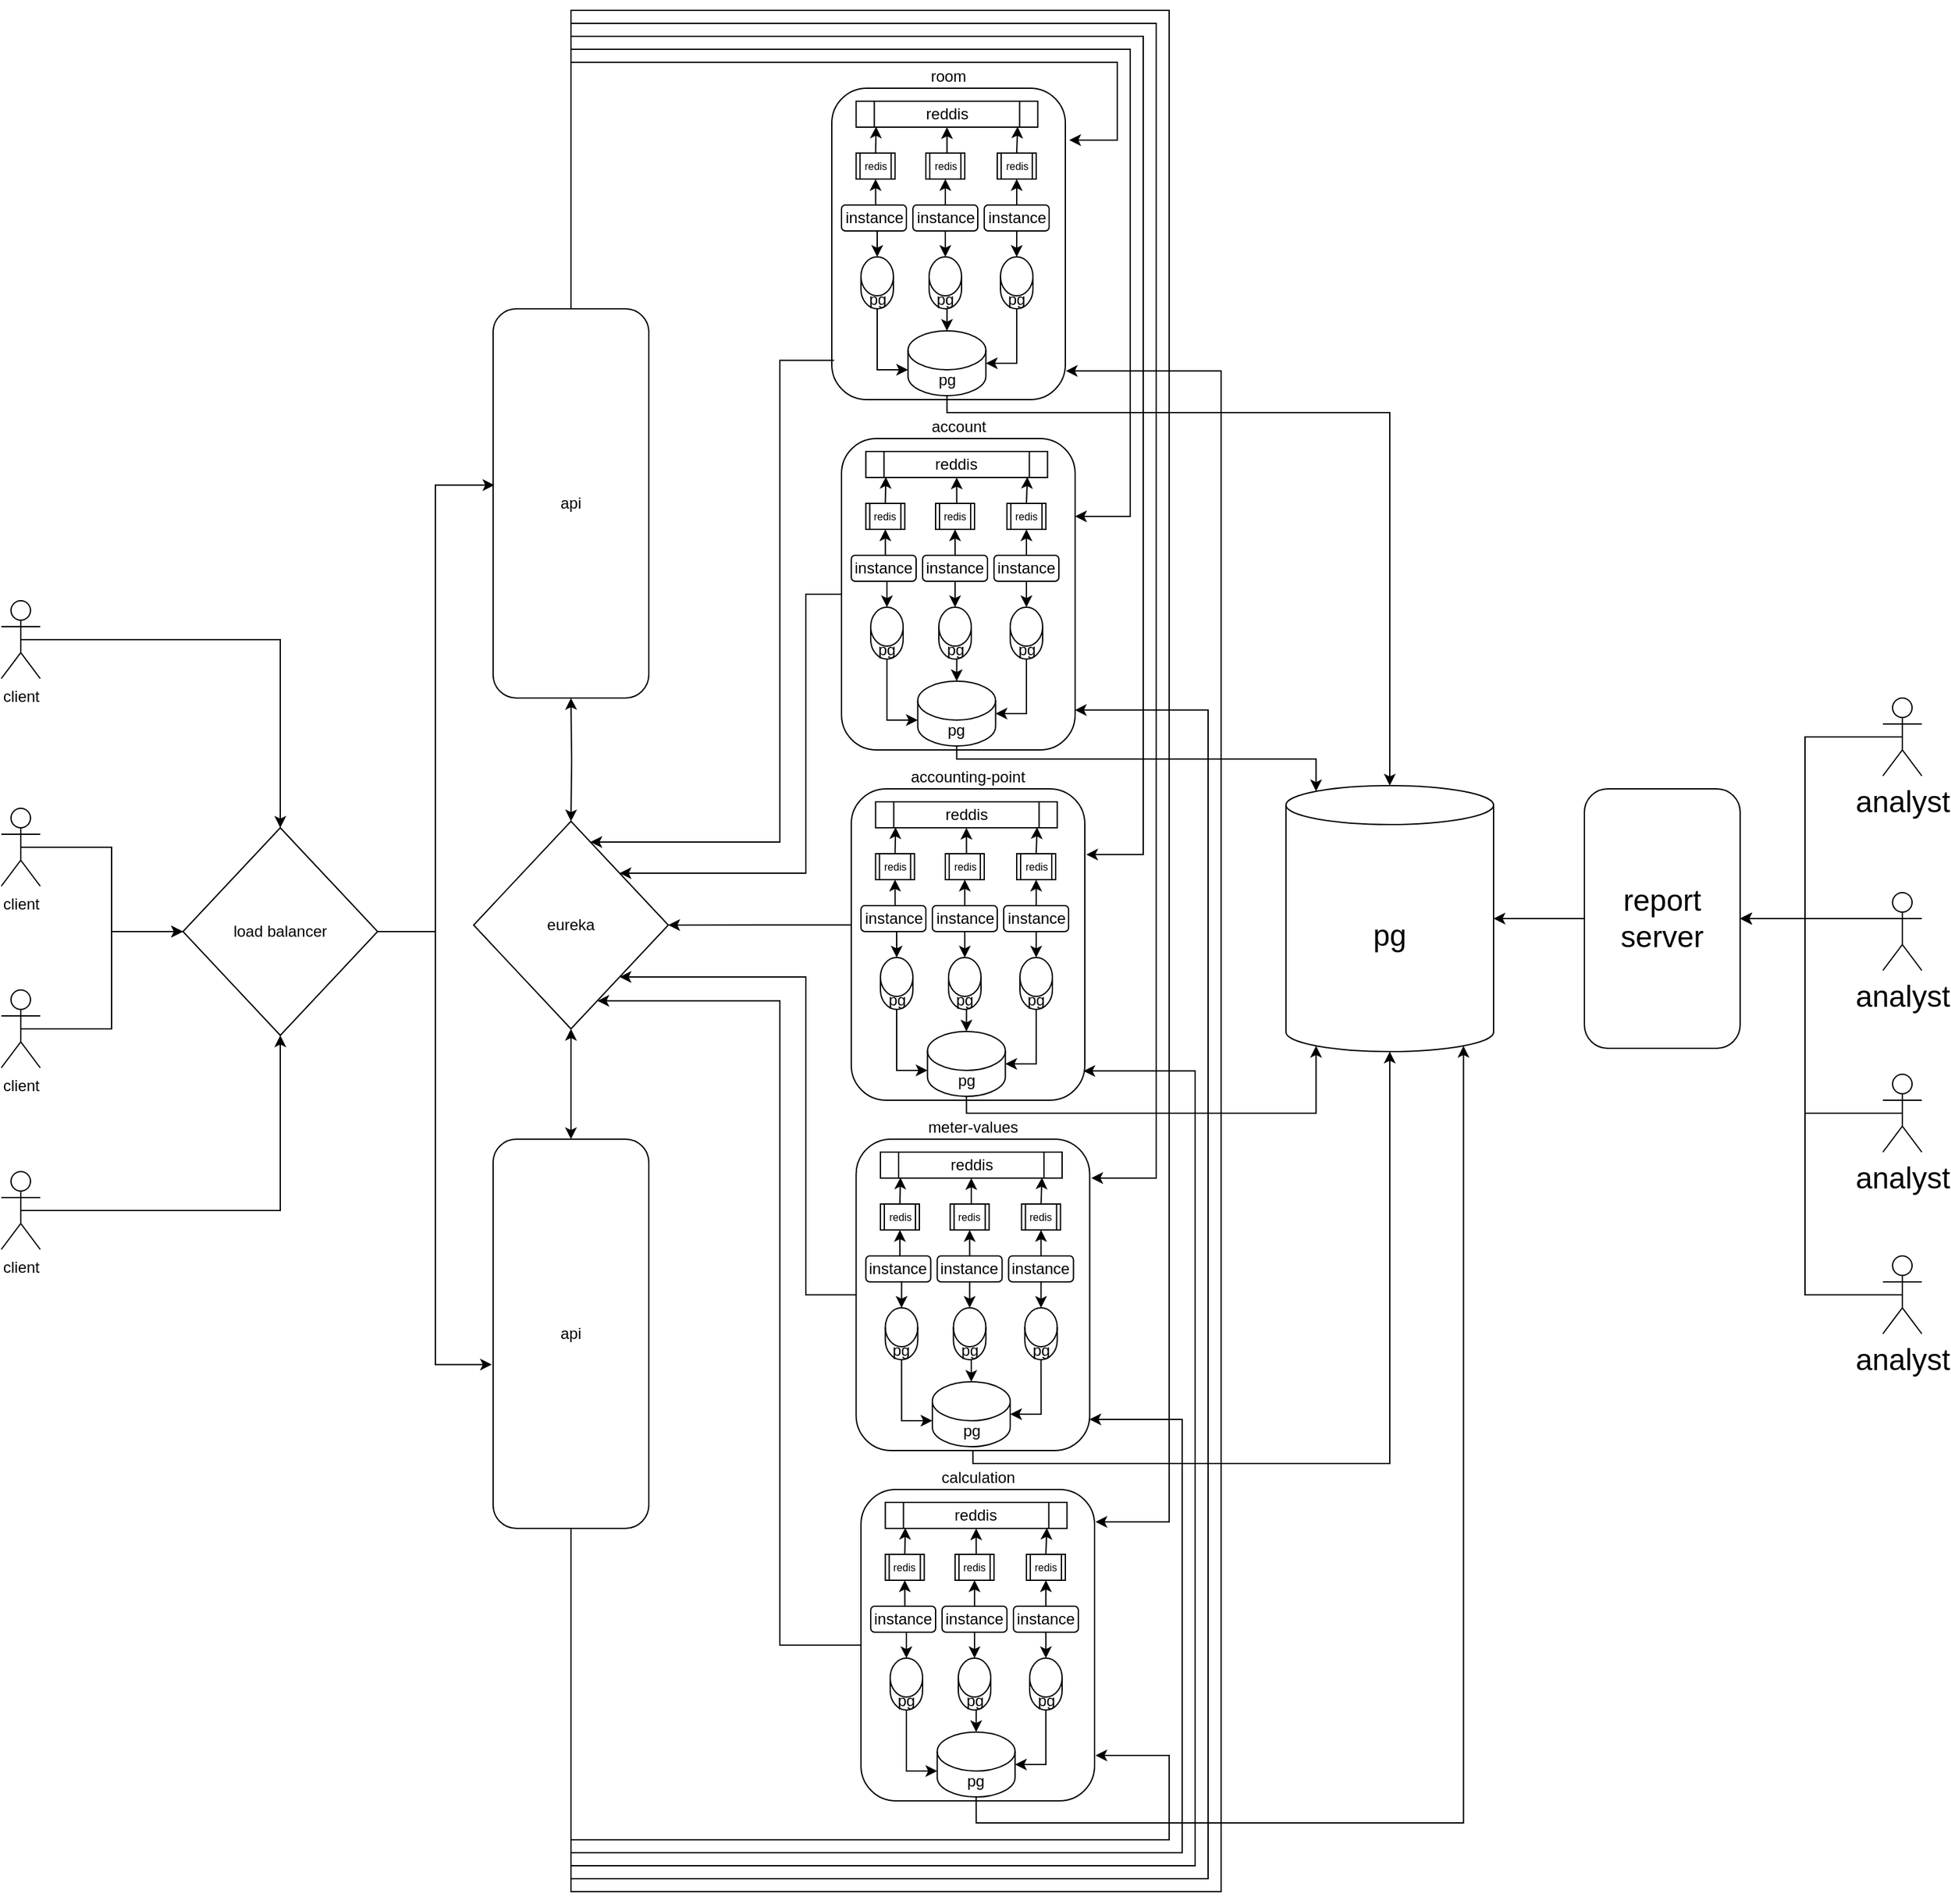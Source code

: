 <mxfile version="15.5.0" type="github">
  <diagram id="BbiA8Y8N8VMHT7lSSjlu" name="Page-1">
    <mxGraphModel dx="2370" dy="2424" grid="1" gridSize="10" guides="1" tooltips="1" connect="1" arrows="1" fold="1" page="1" pageScale="1" pageWidth="827" pageHeight="1169" math="0" shadow="0">
      <root>
        <mxCell id="0" />
        <mxCell id="1" parent="0" />
        <mxCell id="I9GEyZ0ykOGTKjr3v0vk-1" value="room" style="rounded=1;whiteSpace=wrap;html=1;labelPosition=center;verticalLabelPosition=top;align=center;verticalAlign=bottom;" parent="1" vertex="1">
          <mxGeometry x="690" y="40" width="180" height="240" as="geometry" />
        </mxCell>
        <mxCell id="I9GEyZ0ykOGTKjr3v0vk-19" style="edgeStyle=orthogonalEdgeStyle;rounded=0;orthogonalLoop=1;jettySize=auto;html=1;startArrow=classic;startFill=1;" parent="1" target="I9GEyZ0ykOGTKjr3v0vk-18" edge="1">
          <mxGeometry relative="1" as="geometry">
            <mxPoint x="489" y="510" as="sourcePoint" />
          </mxGeometry>
        </mxCell>
        <mxCell id="I9GEyZ0ykOGTKjr3v0vk-68" style="edgeStyle=orthogonalEdgeStyle;rounded=0;orthogonalLoop=1;jettySize=auto;html=1;exitX=0.5;exitY=0;exitDx=0;exitDy=0;startArrow=none;startFill=0;endArrow=classic;endFill=1;" parent="1" source="I9GEyZ0ykOGTKjr3v0vk-7" edge="1">
          <mxGeometry relative="1" as="geometry">
            <Array as="points">
              <mxPoint x="489" y="20" />
              <mxPoint x="910" y="20" />
              <mxPoint x="910" y="80" />
            </Array>
            <mxPoint x="873" y="80" as="targetPoint" />
          </mxGeometry>
        </mxCell>
        <mxCell id="tZeqiOX70hp46-EPD96z-136" style="edgeStyle=orthogonalEdgeStyle;rounded=0;orthogonalLoop=1;jettySize=auto;html=1;exitX=0.5;exitY=0;exitDx=0;exitDy=0;entryX=1;entryY=0.25;entryDx=0;entryDy=0;" edge="1" parent="1" source="I9GEyZ0ykOGTKjr3v0vk-7" target="tZeqiOX70hp46-EPD96z-36">
          <mxGeometry relative="1" as="geometry">
            <Array as="points">
              <mxPoint x="489" y="10" />
              <mxPoint x="920" y="10" />
              <mxPoint x="920" y="370" />
            </Array>
          </mxGeometry>
        </mxCell>
        <mxCell id="tZeqiOX70hp46-EPD96z-137" style="edgeStyle=orthogonalEdgeStyle;rounded=0;orthogonalLoop=1;jettySize=auto;html=1;exitX=0.5;exitY=0;exitDx=0;exitDy=0;entryX=1.006;entryY=0.211;entryDx=0;entryDy=0;entryPerimeter=0;" edge="1" parent="1" source="I9GEyZ0ykOGTKjr3v0vk-7" target="tZeqiOX70hp46-EPD96z-60">
          <mxGeometry relative="1" as="geometry">
            <Array as="points">
              <mxPoint x="489" />
              <mxPoint x="930" />
              <mxPoint x="930" y="631" />
            </Array>
          </mxGeometry>
        </mxCell>
        <mxCell id="tZeqiOX70hp46-EPD96z-138" style="edgeStyle=orthogonalEdgeStyle;rounded=0;orthogonalLoop=1;jettySize=auto;html=1;exitX=0.5;exitY=0;exitDx=0;exitDy=0;entryX=1.007;entryY=0.125;entryDx=0;entryDy=0;entryPerimeter=0;" edge="1" parent="1" source="I9GEyZ0ykOGTKjr3v0vk-7" target="tZeqiOX70hp46-EPD96z-84">
          <mxGeometry relative="1" as="geometry">
            <Array as="points">
              <mxPoint x="489" y="-10" />
              <mxPoint x="940" y="-10" />
              <mxPoint x="940" y="880" />
            </Array>
          </mxGeometry>
        </mxCell>
        <mxCell id="tZeqiOX70hp46-EPD96z-139" style="edgeStyle=orthogonalEdgeStyle;rounded=0;orthogonalLoop=1;jettySize=auto;html=1;exitX=0.5;exitY=0;exitDx=0;exitDy=0;entryX=1.004;entryY=0.104;entryDx=0;entryDy=0;entryPerimeter=0;" edge="1" parent="1" source="I9GEyZ0ykOGTKjr3v0vk-7" target="tZeqiOX70hp46-EPD96z-108">
          <mxGeometry relative="1" as="geometry">
            <Array as="points">
              <mxPoint x="489" y="-20" />
              <mxPoint x="950" y="-20" />
              <mxPoint x="950" y="1145" />
            </Array>
          </mxGeometry>
        </mxCell>
        <mxCell id="I9GEyZ0ykOGTKjr3v0vk-7" value="api" style="rounded=1;whiteSpace=wrap;html=1;" parent="1" vertex="1">
          <mxGeometry x="429" y="210" width="120" height="300" as="geometry" />
        </mxCell>
        <mxCell id="I9GEyZ0ykOGTKjr3v0vk-15" style="edgeStyle=orthogonalEdgeStyle;rounded=0;orthogonalLoop=1;jettySize=auto;html=1;exitX=1;exitY=0.5;exitDx=0;exitDy=0;entryX=0.008;entryY=0.453;entryDx=0;entryDy=0;entryPerimeter=0;" parent="1" source="I9GEyZ0ykOGTKjr3v0vk-12" target="I9GEyZ0ykOGTKjr3v0vk-7" edge="1">
          <mxGeometry relative="1" as="geometry" />
        </mxCell>
        <mxCell id="I9GEyZ0ykOGTKjr3v0vk-17" style="edgeStyle=orthogonalEdgeStyle;rounded=0;orthogonalLoop=1;jettySize=auto;html=1;exitX=1;exitY=0.5;exitDx=0;exitDy=0;entryX=-0.008;entryY=0.579;entryDx=0;entryDy=0;entryPerimeter=0;" parent="1" source="I9GEyZ0ykOGTKjr3v0vk-12" target="I9GEyZ0ykOGTKjr3v0vk-14" edge="1">
          <mxGeometry relative="1" as="geometry" />
        </mxCell>
        <mxCell id="I9GEyZ0ykOGTKjr3v0vk-12" value="load balancer" style="rhombus;whiteSpace=wrap;html=1;" parent="1" vertex="1">
          <mxGeometry x="190" y="610" width="150" height="160" as="geometry" />
        </mxCell>
        <mxCell id="I9GEyZ0ykOGTKjr3v0vk-21" style="edgeStyle=orthogonalEdgeStyle;rounded=0;orthogonalLoop=1;jettySize=auto;html=1;exitX=0.5;exitY=0;exitDx=0;exitDy=0;entryX=0.5;entryY=1;entryDx=0;entryDy=0;startArrow=classic;startFill=1;" parent="1" source="I9GEyZ0ykOGTKjr3v0vk-14" target="I9GEyZ0ykOGTKjr3v0vk-18" edge="1">
          <mxGeometry relative="1" as="geometry" />
        </mxCell>
        <mxCell id="tZeqiOX70hp46-EPD96z-140" style="edgeStyle=orthogonalEdgeStyle;rounded=0;orthogonalLoop=1;jettySize=auto;html=1;exitX=0.5;exitY=1;exitDx=0;exitDy=0;entryX=1.004;entryY=0.854;entryDx=0;entryDy=0;entryPerimeter=0;" edge="1" parent="1" source="I9GEyZ0ykOGTKjr3v0vk-14" target="tZeqiOX70hp46-EPD96z-108">
          <mxGeometry relative="1" as="geometry">
            <Array as="points">
              <mxPoint x="489" y="1390" />
              <mxPoint x="950" y="1390" />
              <mxPoint x="950" y="1325" />
            </Array>
          </mxGeometry>
        </mxCell>
        <mxCell id="tZeqiOX70hp46-EPD96z-141" style="edgeStyle=orthogonalEdgeStyle;rounded=0;orthogonalLoop=1;jettySize=auto;html=1;exitX=0.5;exitY=1;exitDx=0;exitDy=0;entryX=0.999;entryY=0.9;entryDx=0;entryDy=0;entryPerimeter=0;" edge="1" parent="1" source="I9GEyZ0ykOGTKjr3v0vk-14" target="tZeqiOX70hp46-EPD96z-84">
          <mxGeometry relative="1" as="geometry">
            <Array as="points">
              <mxPoint x="489" y="1400" />
              <mxPoint x="960" y="1400" />
              <mxPoint x="960" y="1066" />
            </Array>
          </mxGeometry>
        </mxCell>
        <mxCell id="tZeqiOX70hp46-EPD96z-142" style="edgeStyle=orthogonalEdgeStyle;rounded=0;orthogonalLoop=1;jettySize=auto;html=1;exitX=0.5;exitY=1;exitDx=0;exitDy=0;entryX=0.994;entryY=0.906;entryDx=0;entryDy=0;entryPerimeter=0;" edge="1" parent="1" source="I9GEyZ0ykOGTKjr3v0vk-14" target="tZeqiOX70hp46-EPD96z-60">
          <mxGeometry relative="1" as="geometry">
            <Array as="points">
              <mxPoint x="489" y="1410" />
              <mxPoint x="970" y="1410" />
              <mxPoint x="970" y="797" />
            </Array>
          </mxGeometry>
        </mxCell>
        <mxCell id="tZeqiOX70hp46-EPD96z-143" style="edgeStyle=orthogonalEdgeStyle;rounded=0;orthogonalLoop=1;jettySize=auto;html=1;exitX=0.5;exitY=1;exitDx=0;exitDy=0;entryX=0.999;entryY=0.872;entryDx=0;entryDy=0;entryPerimeter=0;" edge="1" parent="1" source="I9GEyZ0ykOGTKjr3v0vk-14" target="tZeqiOX70hp46-EPD96z-36">
          <mxGeometry relative="1" as="geometry">
            <Array as="points">
              <mxPoint x="489" y="1420" />
              <mxPoint x="980" y="1420" />
              <mxPoint x="980" y="519" />
            </Array>
          </mxGeometry>
        </mxCell>
        <mxCell id="tZeqiOX70hp46-EPD96z-144" style="edgeStyle=orthogonalEdgeStyle;rounded=0;orthogonalLoop=1;jettySize=auto;html=1;exitX=0.5;exitY=1;exitDx=0;exitDy=0;entryX=1.002;entryY=0.908;entryDx=0;entryDy=0;entryPerimeter=0;" edge="1" parent="1" source="I9GEyZ0ykOGTKjr3v0vk-14" target="I9GEyZ0ykOGTKjr3v0vk-1">
          <mxGeometry relative="1" as="geometry">
            <Array as="points">
              <mxPoint x="489" y="1430" />
              <mxPoint x="990" y="1430" />
              <mxPoint x="990" y="258" />
            </Array>
          </mxGeometry>
        </mxCell>
        <mxCell id="I9GEyZ0ykOGTKjr3v0vk-14" value="api" style="rounded=1;whiteSpace=wrap;html=1;" parent="1" vertex="1">
          <mxGeometry x="429" y="850" width="120" height="300" as="geometry" />
        </mxCell>
        <mxCell id="I9GEyZ0ykOGTKjr3v0vk-49" style="edgeStyle=orthogonalEdgeStyle;rounded=0;orthogonalLoop=1;jettySize=auto;html=1;exitX=0.6;exitY=0.1;exitDx=0;exitDy=0;startArrow=classic;startFill=1;endArrow=none;endFill=0;exitPerimeter=0;entryX=0.01;entryY=0.874;entryDx=0;entryDy=0;entryPerimeter=0;" parent="1" source="I9GEyZ0ykOGTKjr3v0vk-18" target="I9GEyZ0ykOGTKjr3v0vk-1" edge="1">
          <mxGeometry relative="1" as="geometry">
            <Array as="points">
              <mxPoint x="650" y="621" />
              <mxPoint x="650" y="250" />
            </Array>
            <mxPoint x="690" y="140" as="targetPoint" />
          </mxGeometry>
        </mxCell>
        <mxCell id="I9GEyZ0ykOGTKjr3v0vk-18" value="eureka" style="rhombus;whiteSpace=wrap;html=1;" parent="1" vertex="1">
          <mxGeometry x="414" y="605" width="150" height="160" as="geometry" />
        </mxCell>
        <mxCell id="I9GEyZ0ykOGTKjr3v0vk-32" style="edgeStyle=orthogonalEdgeStyle;rounded=0;orthogonalLoop=1;jettySize=auto;html=1;exitX=0.5;exitY=0.5;exitDx=0;exitDy=0;exitPerimeter=0;entryX=0.5;entryY=0;entryDx=0;entryDy=0;" parent="1" source="I9GEyZ0ykOGTKjr3v0vk-22" target="I9GEyZ0ykOGTKjr3v0vk-12" edge="1">
          <mxGeometry relative="1" as="geometry" />
        </mxCell>
        <mxCell id="I9GEyZ0ykOGTKjr3v0vk-22" value="client" style="shape=umlActor;verticalLabelPosition=bottom;verticalAlign=top;html=1;outlineConnect=0;" parent="1" vertex="1">
          <mxGeometry x="50" y="435" width="30" height="60" as="geometry" />
        </mxCell>
        <mxCell id="I9GEyZ0ykOGTKjr3v0vk-27" style="edgeStyle=orthogonalEdgeStyle;rounded=0;orthogonalLoop=1;jettySize=auto;html=1;exitX=0.5;exitY=0.5;exitDx=0;exitDy=0;exitPerimeter=0;entryX=0;entryY=0.5;entryDx=0;entryDy=0;" parent="1" source="I9GEyZ0ykOGTKjr3v0vk-23" target="I9GEyZ0ykOGTKjr3v0vk-12" edge="1">
          <mxGeometry relative="1" as="geometry" />
        </mxCell>
        <mxCell id="I9GEyZ0ykOGTKjr3v0vk-23" value="client" style="shape=umlActor;verticalLabelPosition=bottom;verticalAlign=top;html=1;outlineConnect=0;" parent="1" vertex="1">
          <mxGeometry x="50" y="595" width="30" height="60" as="geometry" />
        </mxCell>
        <mxCell id="I9GEyZ0ykOGTKjr3v0vk-29" style="edgeStyle=orthogonalEdgeStyle;rounded=0;orthogonalLoop=1;jettySize=auto;html=1;exitX=0.5;exitY=0.5;exitDx=0;exitDy=0;exitPerimeter=0;" parent="1" source="I9GEyZ0ykOGTKjr3v0vk-24" target="I9GEyZ0ykOGTKjr3v0vk-12" edge="1">
          <mxGeometry relative="1" as="geometry" />
        </mxCell>
        <mxCell id="I9GEyZ0ykOGTKjr3v0vk-24" value="client" style="shape=umlActor;verticalLabelPosition=bottom;verticalAlign=top;html=1;outlineConnect=0;" parent="1" vertex="1">
          <mxGeometry x="50" y="735" width="30" height="60" as="geometry" />
        </mxCell>
        <mxCell id="I9GEyZ0ykOGTKjr3v0vk-31" style="edgeStyle=orthogonalEdgeStyle;rounded=0;orthogonalLoop=1;jettySize=auto;html=1;exitX=0.5;exitY=0.5;exitDx=0;exitDy=0;exitPerimeter=0;entryX=0.5;entryY=1;entryDx=0;entryDy=0;" parent="1" source="I9GEyZ0ykOGTKjr3v0vk-25" target="I9GEyZ0ykOGTKjr3v0vk-12" edge="1">
          <mxGeometry relative="1" as="geometry" />
        </mxCell>
        <mxCell id="I9GEyZ0ykOGTKjr3v0vk-25" value="client" style="shape=umlActor;verticalLabelPosition=bottom;verticalAlign=top;html=1;outlineConnect=0;" parent="1" vertex="1">
          <mxGeometry x="50" y="875" width="30" height="60" as="geometry" />
        </mxCell>
        <mxCell id="I9GEyZ0ykOGTKjr3v0vk-150" style="edgeStyle=orthogonalEdgeStyle;rounded=0;orthogonalLoop=1;jettySize=auto;html=1;exitX=0.5;exitY=1;exitDx=0;exitDy=0;entryX=0.5;entryY=0;entryDx=0;entryDy=0;entryPerimeter=0;startArrow=none;startFill=0;endArrow=classic;endFill=1;" parent="1" source="I9GEyZ0ykOGTKjr3v0vk-74" target="I9GEyZ0ykOGTKjr3v0vk-124" edge="1">
          <mxGeometry relative="1" as="geometry" />
        </mxCell>
        <mxCell id="I9GEyZ0ykOGTKjr3v0vk-174" style="edgeStyle=orthogonalEdgeStyle;rounded=0;orthogonalLoop=1;jettySize=auto;html=1;exitX=0.5;exitY=0;exitDx=0;exitDy=0;entryX=0.5;entryY=1;entryDx=0;entryDy=0;fontSize=8;startArrow=none;startFill=0;endArrow=classic;endFill=1;" parent="1" source="I9GEyZ0ykOGTKjr3v0vk-74" target="I9GEyZ0ykOGTKjr3v0vk-169" edge="1">
          <mxGeometry relative="1" as="geometry" />
        </mxCell>
        <mxCell id="I9GEyZ0ykOGTKjr3v0vk-74" value="instance" style="rounded=1;whiteSpace=wrap;html=1;" parent="1" vertex="1">
          <mxGeometry x="697.5" y="130" width="50" height="20" as="geometry" />
        </mxCell>
        <mxCell id="I9GEyZ0ykOGTKjr3v0vk-151" style="edgeStyle=orthogonalEdgeStyle;rounded=0;orthogonalLoop=1;jettySize=auto;html=1;exitX=0.5;exitY=1;exitDx=0;exitDy=0;entryX=0.5;entryY=0;entryDx=0;entryDy=0;entryPerimeter=0;startArrow=none;startFill=0;endArrow=classic;endFill=1;" parent="1" source="I9GEyZ0ykOGTKjr3v0vk-75" target="I9GEyZ0ykOGTKjr3v0vk-125" edge="1">
          <mxGeometry relative="1" as="geometry" />
        </mxCell>
        <mxCell id="I9GEyZ0ykOGTKjr3v0vk-175" style="edgeStyle=orthogonalEdgeStyle;rounded=0;orthogonalLoop=1;jettySize=auto;html=1;exitX=0.5;exitY=0;exitDx=0;exitDy=0;entryX=0.5;entryY=1;entryDx=0;entryDy=0;fontSize=8;startArrow=none;startFill=0;endArrow=classic;endFill=1;" parent="1" source="I9GEyZ0ykOGTKjr3v0vk-75" target="I9GEyZ0ykOGTKjr3v0vk-172" edge="1">
          <mxGeometry relative="1" as="geometry" />
        </mxCell>
        <mxCell id="I9GEyZ0ykOGTKjr3v0vk-75" value="instance" style="rounded=1;whiteSpace=wrap;html=1;" parent="1" vertex="1">
          <mxGeometry x="752.5" y="130" width="50" height="20" as="geometry" />
        </mxCell>
        <mxCell id="I9GEyZ0ykOGTKjr3v0vk-152" style="edgeStyle=orthogonalEdgeStyle;rounded=0;orthogonalLoop=1;jettySize=auto;html=1;exitX=0.5;exitY=1;exitDx=0;exitDy=0;entryX=0.5;entryY=0;entryDx=0;entryDy=0;entryPerimeter=0;startArrow=none;startFill=0;endArrow=classic;endFill=1;" parent="1" source="I9GEyZ0ykOGTKjr3v0vk-76" target="I9GEyZ0ykOGTKjr3v0vk-126" edge="1">
          <mxGeometry relative="1" as="geometry" />
        </mxCell>
        <mxCell id="I9GEyZ0ykOGTKjr3v0vk-176" style="edgeStyle=orthogonalEdgeStyle;rounded=0;orthogonalLoop=1;jettySize=auto;html=1;exitX=0.5;exitY=0;exitDx=0;exitDy=0;entryX=0.5;entryY=1;entryDx=0;entryDy=0;fontSize=8;startArrow=none;startFill=0;endArrow=classic;endFill=1;" parent="1" source="I9GEyZ0ykOGTKjr3v0vk-76" target="I9GEyZ0ykOGTKjr3v0vk-173" edge="1">
          <mxGeometry relative="1" as="geometry" />
        </mxCell>
        <mxCell id="I9GEyZ0ykOGTKjr3v0vk-76" value="instance" style="rounded=1;whiteSpace=wrap;html=1;" parent="1" vertex="1">
          <mxGeometry x="807.5" y="130" width="50" height="20" as="geometry" />
        </mxCell>
        <mxCell id="I9GEyZ0ykOGTKjr3v0vk-110" value="pg" style="shape=cylinder3;whiteSpace=wrap;html=1;boundedLbl=1;backgroundOutline=1;size=15;fontSize=23;" parent="1" vertex="1">
          <mxGeometry x="1040" y="577.5" width="160" height="205" as="geometry" />
        </mxCell>
        <mxCell id="tZeqiOX70hp46-EPD96z-9" style="edgeStyle=orthogonalEdgeStyle;rounded=0;orthogonalLoop=1;jettySize=auto;html=1;exitX=0.5;exitY=1;exitDx=0;exitDy=0;exitPerimeter=0;entryX=0;entryY=0;entryDx=0;entryDy=30;entryPerimeter=0;" edge="1" parent="1" source="I9GEyZ0ykOGTKjr3v0vk-124" target="tZeqiOX70hp46-EPD96z-8">
          <mxGeometry relative="1" as="geometry" />
        </mxCell>
        <mxCell id="I9GEyZ0ykOGTKjr3v0vk-124" value="pg" style="shape=cylinder3;whiteSpace=wrap;html=1;boundedLbl=1;backgroundOutline=1;size=15;" parent="1" vertex="1">
          <mxGeometry x="712.5" y="170" width="25" height="40" as="geometry" />
        </mxCell>
        <mxCell id="tZeqiOX70hp46-EPD96z-11" style="edgeStyle=orthogonalEdgeStyle;rounded=0;orthogonalLoop=1;jettySize=auto;html=1;exitX=0.5;exitY=1;exitDx=0;exitDy=0;exitPerimeter=0;entryX=0.5;entryY=0;entryDx=0;entryDy=0;entryPerimeter=0;" edge="1" parent="1" source="I9GEyZ0ykOGTKjr3v0vk-125" target="tZeqiOX70hp46-EPD96z-8">
          <mxGeometry relative="1" as="geometry" />
        </mxCell>
        <mxCell id="I9GEyZ0ykOGTKjr3v0vk-125" value="pg" style="shape=cylinder3;whiteSpace=wrap;html=1;boundedLbl=1;backgroundOutline=1;size=15;" parent="1" vertex="1">
          <mxGeometry x="765" y="170" width="25" height="40" as="geometry" />
        </mxCell>
        <mxCell id="tZeqiOX70hp46-EPD96z-10" style="edgeStyle=orthogonalEdgeStyle;rounded=0;orthogonalLoop=1;jettySize=auto;html=1;exitX=0.5;exitY=1;exitDx=0;exitDy=0;exitPerimeter=0;entryX=1;entryY=0.5;entryDx=0;entryDy=0;entryPerimeter=0;" edge="1" parent="1" source="I9GEyZ0ykOGTKjr3v0vk-126" target="tZeqiOX70hp46-EPD96z-8">
          <mxGeometry relative="1" as="geometry" />
        </mxCell>
        <mxCell id="I9GEyZ0ykOGTKjr3v0vk-126" value="pg" style="shape=cylinder3;whiteSpace=wrap;html=1;boundedLbl=1;backgroundOutline=1;size=15;" parent="1" vertex="1">
          <mxGeometry x="820" y="170" width="25" height="40" as="geometry" />
        </mxCell>
        <mxCell id="tZeqiOX70hp46-EPD96z-4" style="edgeStyle=orthogonalEdgeStyle;rounded=0;orthogonalLoop=1;jettySize=auto;html=1;exitX=0.5;exitY=0;exitDx=0;exitDy=0;entryX=0.11;entryY=0.979;entryDx=0;entryDy=0;entryPerimeter=0;" edge="1" parent="1" source="I9GEyZ0ykOGTKjr3v0vk-169" target="tZeqiOX70hp46-EPD96z-2">
          <mxGeometry relative="1" as="geometry" />
        </mxCell>
        <mxCell id="I9GEyZ0ykOGTKjr3v0vk-169" value="redis" style="shape=process;whiteSpace=wrap;html=1;backgroundOutline=1;fontSize=8;" parent="1" vertex="1">
          <mxGeometry x="708.75" y="90" width="30" height="20" as="geometry" />
        </mxCell>
        <mxCell id="tZeqiOX70hp46-EPD96z-5" style="edgeStyle=orthogonalEdgeStyle;rounded=0;orthogonalLoop=1;jettySize=auto;html=1;exitX=0.5;exitY=0;exitDx=0;exitDy=0;entryX=0.5;entryY=1;entryDx=0;entryDy=0;" edge="1" parent="1" source="I9GEyZ0ykOGTKjr3v0vk-172" target="tZeqiOX70hp46-EPD96z-2">
          <mxGeometry relative="1" as="geometry" />
        </mxCell>
        <mxCell id="I9GEyZ0ykOGTKjr3v0vk-172" value="redis" style="shape=process;whiteSpace=wrap;html=1;backgroundOutline=1;fontSize=8;" parent="1" vertex="1">
          <mxGeometry x="762.5" y="90" width="30" height="20" as="geometry" />
        </mxCell>
        <mxCell id="tZeqiOX70hp46-EPD96z-6" style="edgeStyle=orthogonalEdgeStyle;rounded=0;orthogonalLoop=1;jettySize=auto;html=1;exitX=0.5;exitY=0;exitDx=0;exitDy=0;entryX=0.889;entryY=0.979;entryDx=0;entryDy=0;entryPerimeter=0;" edge="1" parent="1" source="I9GEyZ0ykOGTKjr3v0vk-173" target="tZeqiOX70hp46-EPD96z-2">
          <mxGeometry relative="1" as="geometry" />
        </mxCell>
        <mxCell id="I9GEyZ0ykOGTKjr3v0vk-173" value="redis" style="shape=process;whiteSpace=wrap;html=1;backgroundOutline=1;fontSize=8;" parent="1" vertex="1">
          <mxGeometry x="817.5" y="90" width="30" height="20" as="geometry" />
        </mxCell>
        <mxCell id="tZeqiOX70hp46-EPD96z-2" value="reddis" style="shape=process;whiteSpace=wrap;html=1;backgroundOutline=1;" vertex="1" parent="1">
          <mxGeometry x="708.75" y="50" width="140" height="20" as="geometry" />
        </mxCell>
        <mxCell id="tZeqiOX70hp46-EPD96z-147" style="edgeStyle=orthogonalEdgeStyle;rounded=0;orthogonalLoop=1;jettySize=auto;html=1;exitX=0.5;exitY=1;exitDx=0;exitDy=0;exitPerimeter=0;entryX=0.5;entryY=0;entryDx=0;entryDy=0;entryPerimeter=0;" edge="1" parent="1" source="tZeqiOX70hp46-EPD96z-8" target="I9GEyZ0ykOGTKjr3v0vk-110">
          <mxGeometry relative="1" as="geometry">
            <Array as="points">
              <mxPoint x="779" y="290" />
              <mxPoint x="1120" y="290" />
            </Array>
          </mxGeometry>
        </mxCell>
        <mxCell id="tZeqiOX70hp46-EPD96z-8" value="pg" style="shape=cylinder3;whiteSpace=wrap;html=1;boundedLbl=1;backgroundOutline=1;size=15;" vertex="1" parent="1">
          <mxGeometry x="748.75" y="227" width="60" height="50" as="geometry" />
        </mxCell>
        <mxCell id="tZeqiOX70hp46-EPD96z-132" style="edgeStyle=orthogonalEdgeStyle;rounded=0;orthogonalLoop=1;jettySize=auto;html=1;exitX=0;exitY=0.5;exitDx=0;exitDy=0;entryX=1;entryY=0;entryDx=0;entryDy=0;" edge="1" parent="1" source="tZeqiOX70hp46-EPD96z-36" target="I9GEyZ0ykOGTKjr3v0vk-18">
          <mxGeometry relative="1" as="geometry">
            <Array as="points">
              <mxPoint x="670" y="430" />
              <mxPoint x="670" y="645" />
            </Array>
          </mxGeometry>
        </mxCell>
        <mxCell id="tZeqiOX70hp46-EPD96z-36" value="account" style="rounded=1;whiteSpace=wrap;html=1;labelPosition=center;verticalLabelPosition=top;align=center;verticalAlign=bottom;" vertex="1" parent="1">
          <mxGeometry x="697.5" y="310" width="180" height="240" as="geometry" />
        </mxCell>
        <mxCell id="tZeqiOX70hp46-EPD96z-37" style="edgeStyle=orthogonalEdgeStyle;rounded=0;orthogonalLoop=1;jettySize=auto;html=1;exitX=0.5;exitY=1;exitDx=0;exitDy=0;entryX=0.5;entryY=0;entryDx=0;entryDy=0;entryPerimeter=0;startArrow=none;startFill=0;endArrow=classic;endFill=1;" edge="1" parent="1" source="tZeqiOX70hp46-EPD96z-39" target="tZeqiOX70hp46-EPD96z-47">
          <mxGeometry relative="1" as="geometry" />
        </mxCell>
        <mxCell id="tZeqiOX70hp46-EPD96z-38" style="edgeStyle=orthogonalEdgeStyle;rounded=0;orthogonalLoop=1;jettySize=auto;html=1;exitX=0.5;exitY=0;exitDx=0;exitDy=0;entryX=0.5;entryY=1;entryDx=0;entryDy=0;fontSize=8;startArrow=none;startFill=0;endArrow=classic;endFill=1;" edge="1" parent="1" source="tZeqiOX70hp46-EPD96z-39" target="tZeqiOX70hp46-EPD96z-53">
          <mxGeometry relative="1" as="geometry" />
        </mxCell>
        <mxCell id="tZeqiOX70hp46-EPD96z-39" value="instance" style="rounded=1;whiteSpace=wrap;html=1;" vertex="1" parent="1">
          <mxGeometry x="705" y="400" width="50" height="20" as="geometry" />
        </mxCell>
        <mxCell id="tZeqiOX70hp46-EPD96z-40" style="edgeStyle=orthogonalEdgeStyle;rounded=0;orthogonalLoop=1;jettySize=auto;html=1;exitX=0.5;exitY=1;exitDx=0;exitDy=0;entryX=0.5;entryY=0;entryDx=0;entryDy=0;entryPerimeter=0;startArrow=none;startFill=0;endArrow=classic;endFill=1;" edge="1" parent="1" source="tZeqiOX70hp46-EPD96z-42" target="tZeqiOX70hp46-EPD96z-49">
          <mxGeometry relative="1" as="geometry" />
        </mxCell>
        <mxCell id="tZeqiOX70hp46-EPD96z-41" style="edgeStyle=orthogonalEdgeStyle;rounded=0;orthogonalLoop=1;jettySize=auto;html=1;exitX=0.5;exitY=0;exitDx=0;exitDy=0;entryX=0.5;entryY=1;entryDx=0;entryDy=0;fontSize=8;startArrow=none;startFill=0;endArrow=classic;endFill=1;" edge="1" parent="1" source="tZeqiOX70hp46-EPD96z-42" target="tZeqiOX70hp46-EPD96z-55">
          <mxGeometry relative="1" as="geometry" />
        </mxCell>
        <mxCell id="tZeqiOX70hp46-EPD96z-42" value="instance" style="rounded=1;whiteSpace=wrap;html=1;" vertex="1" parent="1">
          <mxGeometry x="760" y="400" width="50" height="20" as="geometry" />
        </mxCell>
        <mxCell id="tZeqiOX70hp46-EPD96z-43" style="edgeStyle=orthogonalEdgeStyle;rounded=0;orthogonalLoop=1;jettySize=auto;html=1;exitX=0.5;exitY=1;exitDx=0;exitDy=0;entryX=0.5;entryY=0;entryDx=0;entryDy=0;entryPerimeter=0;startArrow=none;startFill=0;endArrow=classic;endFill=1;" edge="1" parent="1" source="tZeqiOX70hp46-EPD96z-45" target="tZeqiOX70hp46-EPD96z-51">
          <mxGeometry relative="1" as="geometry" />
        </mxCell>
        <mxCell id="tZeqiOX70hp46-EPD96z-44" style="edgeStyle=orthogonalEdgeStyle;rounded=0;orthogonalLoop=1;jettySize=auto;html=1;exitX=0.5;exitY=0;exitDx=0;exitDy=0;entryX=0.5;entryY=1;entryDx=0;entryDy=0;fontSize=8;startArrow=none;startFill=0;endArrow=classic;endFill=1;" edge="1" parent="1" source="tZeqiOX70hp46-EPD96z-45" target="tZeqiOX70hp46-EPD96z-57">
          <mxGeometry relative="1" as="geometry" />
        </mxCell>
        <mxCell id="tZeqiOX70hp46-EPD96z-45" value="instance" style="rounded=1;whiteSpace=wrap;html=1;" vertex="1" parent="1">
          <mxGeometry x="815" y="400" width="50" height="20" as="geometry" />
        </mxCell>
        <mxCell id="tZeqiOX70hp46-EPD96z-46" style="edgeStyle=orthogonalEdgeStyle;rounded=0;orthogonalLoop=1;jettySize=auto;html=1;exitX=0.5;exitY=1;exitDx=0;exitDy=0;exitPerimeter=0;entryX=0;entryY=0;entryDx=0;entryDy=30;entryPerimeter=0;" edge="1" parent="1" source="tZeqiOX70hp46-EPD96z-47" target="tZeqiOX70hp46-EPD96z-59">
          <mxGeometry relative="1" as="geometry" />
        </mxCell>
        <mxCell id="tZeqiOX70hp46-EPD96z-47" value="pg" style="shape=cylinder3;whiteSpace=wrap;html=1;boundedLbl=1;backgroundOutline=1;size=15;" vertex="1" parent="1">
          <mxGeometry x="720" y="440" width="25" height="40" as="geometry" />
        </mxCell>
        <mxCell id="tZeqiOX70hp46-EPD96z-48" style="edgeStyle=orthogonalEdgeStyle;rounded=0;orthogonalLoop=1;jettySize=auto;html=1;exitX=0.5;exitY=1;exitDx=0;exitDy=0;exitPerimeter=0;entryX=0.5;entryY=0;entryDx=0;entryDy=0;entryPerimeter=0;" edge="1" parent="1" source="tZeqiOX70hp46-EPD96z-49" target="tZeqiOX70hp46-EPD96z-59">
          <mxGeometry relative="1" as="geometry" />
        </mxCell>
        <mxCell id="tZeqiOX70hp46-EPD96z-49" value="pg" style="shape=cylinder3;whiteSpace=wrap;html=1;boundedLbl=1;backgroundOutline=1;size=15;" vertex="1" parent="1">
          <mxGeometry x="772.5" y="440" width="25" height="40" as="geometry" />
        </mxCell>
        <mxCell id="tZeqiOX70hp46-EPD96z-50" style="edgeStyle=orthogonalEdgeStyle;rounded=0;orthogonalLoop=1;jettySize=auto;html=1;exitX=0.5;exitY=1;exitDx=0;exitDy=0;exitPerimeter=0;entryX=1;entryY=0.5;entryDx=0;entryDy=0;entryPerimeter=0;" edge="1" parent="1" source="tZeqiOX70hp46-EPD96z-51" target="tZeqiOX70hp46-EPD96z-59">
          <mxGeometry relative="1" as="geometry" />
        </mxCell>
        <mxCell id="tZeqiOX70hp46-EPD96z-51" value="pg" style="shape=cylinder3;whiteSpace=wrap;html=1;boundedLbl=1;backgroundOutline=1;size=15;" vertex="1" parent="1">
          <mxGeometry x="827.5" y="440" width="25" height="40" as="geometry" />
        </mxCell>
        <mxCell id="tZeqiOX70hp46-EPD96z-52" style="edgeStyle=orthogonalEdgeStyle;rounded=0;orthogonalLoop=1;jettySize=auto;html=1;exitX=0.5;exitY=0;exitDx=0;exitDy=0;entryX=0.11;entryY=0.979;entryDx=0;entryDy=0;entryPerimeter=0;" edge="1" parent="1" source="tZeqiOX70hp46-EPD96z-53" target="tZeqiOX70hp46-EPD96z-58">
          <mxGeometry relative="1" as="geometry" />
        </mxCell>
        <mxCell id="tZeqiOX70hp46-EPD96z-53" value="redis" style="shape=process;whiteSpace=wrap;html=1;backgroundOutline=1;fontSize=8;" vertex="1" parent="1">
          <mxGeometry x="716.25" y="360" width="30" height="20" as="geometry" />
        </mxCell>
        <mxCell id="tZeqiOX70hp46-EPD96z-54" style="edgeStyle=orthogonalEdgeStyle;rounded=0;orthogonalLoop=1;jettySize=auto;html=1;exitX=0.5;exitY=0;exitDx=0;exitDy=0;entryX=0.5;entryY=1;entryDx=0;entryDy=0;" edge="1" parent="1" source="tZeqiOX70hp46-EPD96z-55" target="tZeqiOX70hp46-EPD96z-58">
          <mxGeometry relative="1" as="geometry" />
        </mxCell>
        <mxCell id="tZeqiOX70hp46-EPD96z-55" value="redis" style="shape=process;whiteSpace=wrap;html=1;backgroundOutline=1;fontSize=8;" vertex="1" parent="1">
          <mxGeometry x="770" y="360" width="30" height="20" as="geometry" />
        </mxCell>
        <mxCell id="tZeqiOX70hp46-EPD96z-56" style="edgeStyle=orthogonalEdgeStyle;rounded=0;orthogonalLoop=1;jettySize=auto;html=1;exitX=0.5;exitY=0;exitDx=0;exitDy=0;entryX=0.889;entryY=0.979;entryDx=0;entryDy=0;entryPerimeter=0;" edge="1" parent="1" source="tZeqiOX70hp46-EPD96z-57" target="tZeqiOX70hp46-EPD96z-58">
          <mxGeometry relative="1" as="geometry" />
        </mxCell>
        <mxCell id="tZeqiOX70hp46-EPD96z-57" value="redis" style="shape=process;whiteSpace=wrap;html=1;backgroundOutline=1;fontSize=8;" vertex="1" parent="1">
          <mxGeometry x="825" y="360" width="30" height="20" as="geometry" />
        </mxCell>
        <mxCell id="tZeqiOX70hp46-EPD96z-58" value="reddis" style="shape=process;whiteSpace=wrap;html=1;backgroundOutline=1;" vertex="1" parent="1">
          <mxGeometry x="716.25" y="320" width="140" height="20" as="geometry" />
        </mxCell>
        <mxCell id="tZeqiOX70hp46-EPD96z-146" style="edgeStyle=orthogonalEdgeStyle;rounded=0;orthogonalLoop=1;jettySize=auto;html=1;exitX=0.5;exitY=1;exitDx=0;exitDy=0;exitPerimeter=0;entryX=0.145;entryY=0;entryDx=0;entryDy=4.35;entryPerimeter=0;" edge="1" parent="1" source="tZeqiOX70hp46-EPD96z-59" target="I9GEyZ0ykOGTKjr3v0vk-110">
          <mxGeometry relative="1" as="geometry">
            <Array as="points">
              <mxPoint x="786" y="557" />
              <mxPoint x="1063" y="557" />
            </Array>
          </mxGeometry>
        </mxCell>
        <mxCell id="tZeqiOX70hp46-EPD96z-59" value="pg" style="shape=cylinder3;whiteSpace=wrap;html=1;boundedLbl=1;backgroundOutline=1;size=15;" vertex="1" parent="1">
          <mxGeometry x="756.25" y="497" width="60" height="50" as="geometry" />
        </mxCell>
        <mxCell id="tZeqiOX70hp46-EPD96z-133" style="edgeStyle=orthogonalEdgeStyle;rounded=0;orthogonalLoop=1;jettySize=auto;html=1;exitX=-0.001;exitY=0.437;exitDx=0;exitDy=0;entryX=1;entryY=0.5;entryDx=0;entryDy=0;exitPerimeter=0;" edge="1" parent="1" source="tZeqiOX70hp46-EPD96z-60" target="I9GEyZ0ykOGTKjr3v0vk-18">
          <mxGeometry relative="1" as="geometry">
            <Array as="points" />
          </mxGeometry>
        </mxCell>
        <mxCell id="tZeqiOX70hp46-EPD96z-60" value="accounting-point" style="rounded=1;whiteSpace=wrap;html=1;labelPosition=center;verticalLabelPosition=top;align=center;verticalAlign=bottom;" vertex="1" parent="1">
          <mxGeometry x="705" y="580" width="180" height="240" as="geometry" />
        </mxCell>
        <mxCell id="tZeqiOX70hp46-EPD96z-61" style="edgeStyle=orthogonalEdgeStyle;rounded=0;orthogonalLoop=1;jettySize=auto;html=1;exitX=0.5;exitY=1;exitDx=0;exitDy=0;entryX=0.5;entryY=0;entryDx=0;entryDy=0;entryPerimeter=0;startArrow=none;startFill=0;endArrow=classic;endFill=1;" edge="1" parent="1" source="tZeqiOX70hp46-EPD96z-63" target="tZeqiOX70hp46-EPD96z-71">
          <mxGeometry relative="1" as="geometry" />
        </mxCell>
        <mxCell id="tZeqiOX70hp46-EPD96z-62" style="edgeStyle=orthogonalEdgeStyle;rounded=0;orthogonalLoop=1;jettySize=auto;html=1;exitX=0.5;exitY=0;exitDx=0;exitDy=0;entryX=0.5;entryY=1;entryDx=0;entryDy=0;fontSize=8;startArrow=none;startFill=0;endArrow=classic;endFill=1;" edge="1" parent="1" source="tZeqiOX70hp46-EPD96z-63" target="tZeqiOX70hp46-EPD96z-77">
          <mxGeometry relative="1" as="geometry" />
        </mxCell>
        <mxCell id="tZeqiOX70hp46-EPD96z-63" value="instance" style="rounded=1;whiteSpace=wrap;html=1;" vertex="1" parent="1">
          <mxGeometry x="712.5" y="670" width="50" height="20" as="geometry" />
        </mxCell>
        <mxCell id="tZeqiOX70hp46-EPD96z-64" style="edgeStyle=orthogonalEdgeStyle;rounded=0;orthogonalLoop=1;jettySize=auto;html=1;exitX=0.5;exitY=1;exitDx=0;exitDy=0;entryX=0.5;entryY=0;entryDx=0;entryDy=0;entryPerimeter=0;startArrow=none;startFill=0;endArrow=classic;endFill=1;" edge="1" parent="1" source="tZeqiOX70hp46-EPD96z-66" target="tZeqiOX70hp46-EPD96z-73">
          <mxGeometry relative="1" as="geometry" />
        </mxCell>
        <mxCell id="tZeqiOX70hp46-EPD96z-65" style="edgeStyle=orthogonalEdgeStyle;rounded=0;orthogonalLoop=1;jettySize=auto;html=1;exitX=0.5;exitY=0;exitDx=0;exitDy=0;entryX=0.5;entryY=1;entryDx=0;entryDy=0;fontSize=8;startArrow=none;startFill=0;endArrow=classic;endFill=1;" edge="1" parent="1" source="tZeqiOX70hp46-EPD96z-66" target="tZeqiOX70hp46-EPD96z-79">
          <mxGeometry relative="1" as="geometry" />
        </mxCell>
        <mxCell id="tZeqiOX70hp46-EPD96z-66" value="instance" style="rounded=1;whiteSpace=wrap;html=1;" vertex="1" parent="1">
          <mxGeometry x="767.5" y="670" width="50" height="20" as="geometry" />
        </mxCell>
        <mxCell id="tZeqiOX70hp46-EPD96z-67" style="edgeStyle=orthogonalEdgeStyle;rounded=0;orthogonalLoop=1;jettySize=auto;html=1;exitX=0.5;exitY=1;exitDx=0;exitDy=0;entryX=0.5;entryY=0;entryDx=0;entryDy=0;entryPerimeter=0;startArrow=none;startFill=0;endArrow=classic;endFill=1;" edge="1" parent="1" source="tZeqiOX70hp46-EPD96z-69" target="tZeqiOX70hp46-EPD96z-75">
          <mxGeometry relative="1" as="geometry" />
        </mxCell>
        <mxCell id="tZeqiOX70hp46-EPD96z-68" style="edgeStyle=orthogonalEdgeStyle;rounded=0;orthogonalLoop=1;jettySize=auto;html=1;exitX=0.5;exitY=0;exitDx=0;exitDy=0;entryX=0.5;entryY=1;entryDx=0;entryDy=0;fontSize=8;startArrow=none;startFill=0;endArrow=classic;endFill=1;" edge="1" parent="1" source="tZeqiOX70hp46-EPD96z-69" target="tZeqiOX70hp46-EPD96z-81">
          <mxGeometry relative="1" as="geometry" />
        </mxCell>
        <mxCell id="tZeqiOX70hp46-EPD96z-69" value="instance" style="rounded=1;whiteSpace=wrap;html=1;" vertex="1" parent="1">
          <mxGeometry x="822.5" y="670" width="50" height="20" as="geometry" />
        </mxCell>
        <mxCell id="tZeqiOX70hp46-EPD96z-70" style="edgeStyle=orthogonalEdgeStyle;rounded=0;orthogonalLoop=1;jettySize=auto;html=1;exitX=0.5;exitY=1;exitDx=0;exitDy=0;exitPerimeter=0;entryX=0;entryY=0;entryDx=0;entryDy=30;entryPerimeter=0;" edge="1" parent="1" source="tZeqiOX70hp46-EPD96z-71" target="tZeqiOX70hp46-EPD96z-83">
          <mxGeometry relative="1" as="geometry" />
        </mxCell>
        <mxCell id="tZeqiOX70hp46-EPD96z-71" value="pg" style="shape=cylinder3;whiteSpace=wrap;html=1;boundedLbl=1;backgroundOutline=1;size=15;" vertex="1" parent="1">
          <mxGeometry x="727.5" y="710" width="25" height="40" as="geometry" />
        </mxCell>
        <mxCell id="tZeqiOX70hp46-EPD96z-72" style="edgeStyle=orthogonalEdgeStyle;rounded=0;orthogonalLoop=1;jettySize=auto;html=1;exitX=0.5;exitY=1;exitDx=0;exitDy=0;exitPerimeter=0;entryX=0.5;entryY=0;entryDx=0;entryDy=0;entryPerimeter=0;" edge="1" parent="1" source="tZeqiOX70hp46-EPD96z-73" target="tZeqiOX70hp46-EPD96z-83">
          <mxGeometry relative="1" as="geometry" />
        </mxCell>
        <mxCell id="tZeqiOX70hp46-EPD96z-73" value="pg" style="shape=cylinder3;whiteSpace=wrap;html=1;boundedLbl=1;backgroundOutline=1;size=15;" vertex="1" parent="1">
          <mxGeometry x="780" y="710" width="25" height="40" as="geometry" />
        </mxCell>
        <mxCell id="tZeqiOX70hp46-EPD96z-74" style="edgeStyle=orthogonalEdgeStyle;rounded=0;orthogonalLoop=1;jettySize=auto;html=1;exitX=0.5;exitY=1;exitDx=0;exitDy=0;exitPerimeter=0;entryX=1;entryY=0.5;entryDx=0;entryDy=0;entryPerimeter=0;" edge="1" parent="1" source="tZeqiOX70hp46-EPD96z-75" target="tZeqiOX70hp46-EPD96z-83">
          <mxGeometry relative="1" as="geometry" />
        </mxCell>
        <mxCell id="tZeqiOX70hp46-EPD96z-75" value="pg" style="shape=cylinder3;whiteSpace=wrap;html=1;boundedLbl=1;backgroundOutline=1;size=15;" vertex="1" parent="1">
          <mxGeometry x="835" y="710" width="25" height="40" as="geometry" />
        </mxCell>
        <mxCell id="tZeqiOX70hp46-EPD96z-76" style="edgeStyle=orthogonalEdgeStyle;rounded=0;orthogonalLoop=1;jettySize=auto;html=1;exitX=0.5;exitY=0;exitDx=0;exitDy=0;entryX=0.11;entryY=0.979;entryDx=0;entryDy=0;entryPerimeter=0;" edge="1" parent="1" source="tZeqiOX70hp46-EPD96z-77" target="tZeqiOX70hp46-EPD96z-82">
          <mxGeometry relative="1" as="geometry" />
        </mxCell>
        <mxCell id="tZeqiOX70hp46-EPD96z-77" value="redis" style="shape=process;whiteSpace=wrap;html=1;backgroundOutline=1;fontSize=8;" vertex="1" parent="1">
          <mxGeometry x="723.75" y="630" width="30" height="20" as="geometry" />
        </mxCell>
        <mxCell id="tZeqiOX70hp46-EPD96z-78" style="edgeStyle=orthogonalEdgeStyle;rounded=0;orthogonalLoop=1;jettySize=auto;html=1;exitX=0.5;exitY=0;exitDx=0;exitDy=0;entryX=0.5;entryY=1;entryDx=0;entryDy=0;" edge="1" parent="1" source="tZeqiOX70hp46-EPD96z-79" target="tZeqiOX70hp46-EPD96z-82">
          <mxGeometry relative="1" as="geometry" />
        </mxCell>
        <mxCell id="tZeqiOX70hp46-EPD96z-79" value="redis" style="shape=process;whiteSpace=wrap;html=1;backgroundOutline=1;fontSize=8;" vertex="1" parent="1">
          <mxGeometry x="777.5" y="630" width="30" height="20" as="geometry" />
        </mxCell>
        <mxCell id="tZeqiOX70hp46-EPD96z-80" style="edgeStyle=orthogonalEdgeStyle;rounded=0;orthogonalLoop=1;jettySize=auto;html=1;exitX=0.5;exitY=0;exitDx=0;exitDy=0;entryX=0.889;entryY=0.979;entryDx=0;entryDy=0;entryPerimeter=0;" edge="1" parent="1" source="tZeqiOX70hp46-EPD96z-81" target="tZeqiOX70hp46-EPD96z-82">
          <mxGeometry relative="1" as="geometry" />
        </mxCell>
        <mxCell id="tZeqiOX70hp46-EPD96z-81" value="redis" style="shape=process;whiteSpace=wrap;html=1;backgroundOutline=1;fontSize=8;" vertex="1" parent="1">
          <mxGeometry x="832.5" y="630" width="30" height="20" as="geometry" />
        </mxCell>
        <mxCell id="tZeqiOX70hp46-EPD96z-82" value="reddis" style="shape=process;whiteSpace=wrap;html=1;backgroundOutline=1;" vertex="1" parent="1">
          <mxGeometry x="723.75" y="590" width="140" height="20" as="geometry" />
        </mxCell>
        <mxCell id="tZeqiOX70hp46-EPD96z-145" style="edgeStyle=orthogonalEdgeStyle;rounded=0;orthogonalLoop=1;jettySize=auto;html=1;exitX=0.5;exitY=1;exitDx=0;exitDy=0;exitPerimeter=0;entryX=0.145;entryY=1;entryDx=0;entryDy=-4.35;entryPerimeter=0;" edge="1" parent="1" source="tZeqiOX70hp46-EPD96z-83" target="I9GEyZ0ykOGTKjr3v0vk-110">
          <mxGeometry relative="1" as="geometry">
            <Array as="points">
              <mxPoint x="794" y="830" />
              <mxPoint x="1063" y="830" />
            </Array>
          </mxGeometry>
        </mxCell>
        <mxCell id="tZeqiOX70hp46-EPD96z-83" value="pg" style="shape=cylinder3;whiteSpace=wrap;html=1;boundedLbl=1;backgroundOutline=1;size=15;" vertex="1" parent="1">
          <mxGeometry x="763.75" y="767" width="60" height="50" as="geometry" />
        </mxCell>
        <mxCell id="tZeqiOX70hp46-EPD96z-134" style="edgeStyle=orthogonalEdgeStyle;rounded=0;orthogonalLoop=1;jettySize=auto;html=1;exitX=0;exitY=0.5;exitDx=0;exitDy=0;entryX=1;entryY=1;entryDx=0;entryDy=0;" edge="1" parent="1" source="tZeqiOX70hp46-EPD96z-84" target="I9GEyZ0ykOGTKjr3v0vk-18">
          <mxGeometry relative="1" as="geometry">
            <Array as="points">
              <mxPoint x="670" y="970" />
              <mxPoint x="670" y="725" />
            </Array>
          </mxGeometry>
        </mxCell>
        <mxCell id="tZeqiOX70hp46-EPD96z-148" style="edgeStyle=orthogonalEdgeStyle;rounded=0;orthogonalLoop=1;jettySize=auto;html=1;exitX=0.5;exitY=1;exitDx=0;exitDy=0;entryX=0.5;entryY=1;entryDx=0;entryDy=0;entryPerimeter=0;fontSize=23;" edge="1" parent="1" source="tZeqiOX70hp46-EPD96z-84" target="I9GEyZ0ykOGTKjr3v0vk-110">
          <mxGeometry relative="1" as="geometry">
            <Array as="points">
              <mxPoint x="799" y="1100" />
              <mxPoint x="1120" y="1100" />
            </Array>
          </mxGeometry>
        </mxCell>
        <mxCell id="tZeqiOX70hp46-EPD96z-84" value="meter-values" style="rounded=1;whiteSpace=wrap;html=1;labelPosition=center;verticalLabelPosition=top;align=center;verticalAlign=bottom;" vertex="1" parent="1">
          <mxGeometry x="708.75" y="850" width="180" height="240" as="geometry" />
        </mxCell>
        <mxCell id="tZeqiOX70hp46-EPD96z-85" style="edgeStyle=orthogonalEdgeStyle;rounded=0;orthogonalLoop=1;jettySize=auto;html=1;exitX=0.5;exitY=1;exitDx=0;exitDy=0;entryX=0.5;entryY=0;entryDx=0;entryDy=0;entryPerimeter=0;startArrow=none;startFill=0;endArrow=classic;endFill=1;" edge="1" parent="1" source="tZeqiOX70hp46-EPD96z-87" target="tZeqiOX70hp46-EPD96z-95">
          <mxGeometry relative="1" as="geometry" />
        </mxCell>
        <mxCell id="tZeqiOX70hp46-EPD96z-86" style="edgeStyle=orthogonalEdgeStyle;rounded=0;orthogonalLoop=1;jettySize=auto;html=1;exitX=0.5;exitY=0;exitDx=0;exitDy=0;entryX=0.5;entryY=1;entryDx=0;entryDy=0;fontSize=8;startArrow=none;startFill=0;endArrow=classic;endFill=1;" edge="1" parent="1" source="tZeqiOX70hp46-EPD96z-87" target="tZeqiOX70hp46-EPD96z-101">
          <mxGeometry relative="1" as="geometry" />
        </mxCell>
        <mxCell id="tZeqiOX70hp46-EPD96z-87" value="instance" style="rounded=1;whiteSpace=wrap;html=1;" vertex="1" parent="1">
          <mxGeometry x="716.25" y="940" width="50" height="20" as="geometry" />
        </mxCell>
        <mxCell id="tZeqiOX70hp46-EPD96z-88" style="edgeStyle=orthogonalEdgeStyle;rounded=0;orthogonalLoop=1;jettySize=auto;html=1;exitX=0.5;exitY=1;exitDx=0;exitDy=0;entryX=0.5;entryY=0;entryDx=0;entryDy=0;entryPerimeter=0;startArrow=none;startFill=0;endArrow=classic;endFill=1;" edge="1" parent="1" source="tZeqiOX70hp46-EPD96z-90" target="tZeqiOX70hp46-EPD96z-97">
          <mxGeometry relative="1" as="geometry" />
        </mxCell>
        <mxCell id="tZeqiOX70hp46-EPD96z-89" style="edgeStyle=orthogonalEdgeStyle;rounded=0;orthogonalLoop=1;jettySize=auto;html=1;exitX=0.5;exitY=0;exitDx=0;exitDy=0;entryX=0.5;entryY=1;entryDx=0;entryDy=0;fontSize=8;startArrow=none;startFill=0;endArrow=classic;endFill=1;" edge="1" parent="1" source="tZeqiOX70hp46-EPD96z-90" target="tZeqiOX70hp46-EPD96z-103">
          <mxGeometry relative="1" as="geometry" />
        </mxCell>
        <mxCell id="tZeqiOX70hp46-EPD96z-90" value="instance" style="rounded=1;whiteSpace=wrap;html=1;" vertex="1" parent="1">
          <mxGeometry x="771.25" y="940" width="50" height="20" as="geometry" />
        </mxCell>
        <mxCell id="tZeqiOX70hp46-EPD96z-91" style="edgeStyle=orthogonalEdgeStyle;rounded=0;orthogonalLoop=1;jettySize=auto;html=1;exitX=0.5;exitY=1;exitDx=0;exitDy=0;entryX=0.5;entryY=0;entryDx=0;entryDy=0;entryPerimeter=0;startArrow=none;startFill=0;endArrow=classic;endFill=1;" edge="1" parent="1" source="tZeqiOX70hp46-EPD96z-93" target="tZeqiOX70hp46-EPD96z-99">
          <mxGeometry relative="1" as="geometry" />
        </mxCell>
        <mxCell id="tZeqiOX70hp46-EPD96z-92" style="edgeStyle=orthogonalEdgeStyle;rounded=0;orthogonalLoop=1;jettySize=auto;html=1;exitX=0.5;exitY=0;exitDx=0;exitDy=0;entryX=0.5;entryY=1;entryDx=0;entryDy=0;fontSize=8;startArrow=none;startFill=0;endArrow=classic;endFill=1;" edge="1" parent="1" source="tZeqiOX70hp46-EPD96z-93" target="tZeqiOX70hp46-EPD96z-105">
          <mxGeometry relative="1" as="geometry" />
        </mxCell>
        <mxCell id="tZeqiOX70hp46-EPD96z-93" value="instance" style="rounded=1;whiteSpace=wrap;html=1;" vertex="1" parent="1">
          <mxGeometry x="826.25" y="940" width="50" height="20" as="geometry" />
        </mxCell>
        <mxCell id="tZeqiOX70hp46-EPD96z-94" style="edgeStyle=orthogonalEdgeStyle;rounded=0;orthogonalLoop=1;jettySize=auto;html=1;exitX=0.5;exitY=1;exitDx=0;exitDy=0;exitPerimeter=0;entryX=0;entryY=0;entryDx=0;entryDy=30;entryPerimeter=0;" edge="1" parent="1" source="tZeqiOX70hp46-EPD96z-95" target="tZeqiOX70hp46-EPD96z-107">
          <mxGeometry relative="1" as="geometry" />
        </mxCell>
        <mxCell id="tZeqiOX70hp46-EPD96z-95" value="pg" style="shape=cylinder3;whiteSpace=wrap;html=1;boundedLbl=1;backgroundOutline=1;size=15;" vertex="1" parent="1">
          <mxGeometry x="731.25" y="980" width="25" height="40" as="geometry" />
        </mxCell>
        <mxCell id="tZeqiOX70hp46-EPD96z-96" style="edgeStyle=orthogonalEdgeStyle;rounded=0;orthogonalLoop=1;jettySize=auto;html=1;exitX=0.5;exitY=1;exitDx=0;exitDy=0;exitPerimeter=0;entryX=0.5;entryY=0;entryDx=0;entryDy=0;entryPerimeter=0;" edge="1" parent="1" source="tZeqiOX70hp46-EPD96z-97" target="tZeqiOX70hp46-EPD96z-107">
          <mxGeometry relative="1" as="geometry" />
        </mxCell>
        <mxCell id="tZeqiOX70hp46-EPD96z-97" value="pg" style="shape=cylinder3;whiteSpace=wrap;html=1;boundedLbl=1;backgroundOutline=1;size=15;" vertex="1" parent="1">
          <mxGeometry x="783.75" y="980" width="25" height="40" as="geometry" />
        </mxCell>
        <mxCell id="tZeqiOX70hp46-EPD96z-98" style="edgeStyle=orthogonalEdgeStyle;rounded=0;orthogonalLoop=1;jettySize=auto;html=1;exitX=0.5;exitY=1;exitDx=0;exitDy=0;exitPerimeter=0;entryX=1;entryY=0.5;entryDx=0;entryDy=0;entryPerimeter=0;" edge="1" parent="1" source="tZeqiOX70hp46-EPD96z-99" target="tZeqiOX70hp46-EPD96z-107">
          <mxGeometry relative="1" as="geometry" />
        </mxCell>
        <mxCell id="tZeqiOX70hp46-EPD96z-99" value="pg" style="shape=cylinder3;whiteSpace=wrap;html=1;boundedLbl=1;backgroundOutline=1;size=15;" vertex="1" parent="1">
          <mxGeometry x="838.75" y="980" width="25" height="40" as="geometry" />
        </mxCell>
        <mxCell id="tZeqiOX70hp46-EPD96z-100" style="edgeStyle=orthogonalEdgeStyle;rounded=0;orthogonalLoop=1;jettySize=auto;html=1;exitX=0.5;exitY=0;exitDx=0;exitDy=0;entryX=0.11;entryY=0.979;entryDx=0;entryDy=0;entryPerimeter=0;" edge="1" parent="1" source="tZeqiOX70hp46-EPD96z-101" target="tZeqiOX70hp46-EPD96z-106">
          <mxGeometry relative="1" as="geometry" />
        </mxCell>
        <mxCell id="tZeqiOX70hp46-EPD96z-101" value="redis" style="shape=process;whiteSpace=wrap;html=1;backgroundOutline=1;fontSize=8;" vertex="1" parent="1">
          <mxGeometry x="727.5" y="900" width="30" height="20" as="geometry" />
        </mxCell>
        <mxCell id="tZeqiOX70hp46-EPD96z-102" style="edgeStyle=orthogonalEdgeStyle;rounded=0;orthogonalLoop=1;jettySize=auto;html=1;exitX=0.5;exitY=0;exitDx=0;exitDy=0;entryX=0.5;entryY=1;entryDx=0;entryDy=0;" edge="1" parent="1" source="tZeqiOX70hp46-EPD96z-103" target="tZeqiOX70hp46-EPD96z-106">
          <mxGeometry relative="1" as="geometry" />
        </mxCell>
        <mxCell id="tZeqiOX70hp46-EPD96z-103" value="redis" style="shape=process;whiteSpace=wrap;html=1;backgroundOutline=1;fontSize=8;" vertex="1" parent="1">
          <mxGeometry x="781.25" y="900" width="30" height="20" as="geometry" />
        </mxCell>
        <mxCell id="tZeqiOX70hp46-EPD96z-104" style="edgeStyle=orthogonalEdgeStyle;rounded=0;orthogonalLoop=1;jettySize=auto;html=1;exitX=0.5;exitY=0;exitDx=0;exitDy=0;entryX=0.889;entryY=0.979;entryDx=0;entryDy=0;entryPerimeter=0;" edge="1" parent="1" source="tZeqiOX70hp46-EPD96z-105" target="tZeqiOX70hp46-EPD96z-106">
          <mxGeometry relative="1" as="geometry" />
        </mxCell>
        <mxCell id="tZeqiOX70hp46-EPD96z-105" value="redis" style="shape=process;whiteSpace=wrap;html=1;backgroundOutline=1;fontSize=8;" vertex="1" parent="1">
          <mxGeometry x="836.25" y="900" width="30" height="20" as="geometry" />
        </mxCell>
        <mxCell id="tZeqiOX70hp46-EPD96z-106" value="reddis" style="shape=process;whiteSpace=wrap;html=1;backgroundOutline=1;" vertex="1" parent="1">
          <mxGeometry x="727.5" y="860" width="140" height="20" as="geometry" />
        </mxCell>
        <mxCell id="tZeqiOX70hp46-EPD96z-107" value="pg" style="shape=cylinder3;whiteSpace=wrap;html=1;boundedLbl=1;backgroundOutline=1;size=15;" vertex="1" parent="1">
          <mxGeometry x="767.5" y="1037" width="60" height="50" as="geometry" />
        </mxCell>
        <mxCell id="tZeqiOX70hp46-EPD96z-135" style="edgeStyle=orthogonalEdgeStyle;rounded=0;orthogonalLoop=1;jettySize=auto;html=1;exitX=0;exitY=0.5;exitDx=0;exitDy=0;entryX=0.636;entryY=0.865;entryDx=0;entryDy=0;entryPerimeter=0;" edge="1" parent="1" source="tZeqiOX70hp46-EPD96z-108" target="I9GEyZ0ykOGTKjr3v0vk-18">
          <mxGeometry relative="1" as="geometry">
            <Array as="points">
              <mxPoint x="650" y="1240" />
              <mxPoint x="650" y="743" />
            </Array>
          </mxGeometry>
        </mxCell>
        <mxCell id="tZeqiOX70hp46-EPD96z-108" value="calculation" style="rounded=1;whiteSpace=wrap;html=1;labelPosition=center;verticalLabelPosition=top;align=center;verticalAlign=bottom;" vertex="1" parent="1">
          <mxGeometry x="712.5" y="1120" width="180" height="240" as="geometry" />
        </mxCell>
        <mxCell id="tZeqiOX70hp46-EPD96z-109" style="edgeStyle=orthogonalEdgeStyle;rounded=0;orthogonalLoop=1;jettySize=auto;html=1;exitX=0.5;exitY=1;exitDx=0;exitDy=0;entryX=0.5;entryY=0;entryDx=0;entryDy=0;entryPerimeter=0;startArrow=none;startFill=0;endArrow=classic;endFill=1;" edge="1" parent="1" source="tZeqiOX70hp46-EPD96z-111" target="tZeqiOX70hp46-EPD96z-119">
          <mxGeometry relative="1" as="geometry" />
        </mxCell>
        <mxCell id="tZeqiOX70hp46-EPD96z-110" style="edgeStyle=orthogonalEdgeStyle;rounded=0;orthogonalLoop=1;jettySize=auto;html=1;exitX=0.5;exitY=0;exitDx=0;exitDy=0;entryX=0.5;entryY=1;entryDx=0;entryDy=0;fontSize=8;startArrow=none;startFill=0;endArrow=classic;endFill=1;" edge="1" parent="1" source="tZeqiOX70hp46-EPD96z-111" target="tZeqiOX70hp46-EPD96z-125">
          <mxGeometry relative="1" as="geometry" />
        </mxCell>
        <mxCell id="tZeqiOX70hp46-EPD96z-111" value="instance" style="rounded=1;whiteSpace=wrap;html=1;" vertex="1" parent="1">
          <mxGeometry x="720" y="1210" width="50" height="20" as="geometry" />
        </mxCell>
        <mxCell id="tZeqiOX70hp46-EPD96z-112" style="edgeStyle=orthogonalEdgeStyle;rounded=0;orthogonalLoop=1;jettySize=auto;html=1;exitX=0.5;exitY=1;exitDx=0;exitDy=0;entryX=0.5;entryY=0;entryDx=0;entryDy=0;entryPerimeter=0;startArrow=none;startFill=0;endArrow=classic;endFill=1;" edge="1" parent="1" source="tZeqiOX70hp46-EPD96z-114" target="tZeqiOX70hp46-EPD96z-121">
          <mxGeometry relative="1" as="geometry" />
        </mxCell>
        <mxCell id="tZeqiOX70hp46-EPD96z-113" style="edgeStyle=orthogonalEdgeStyle;rounded=0;orthogonalLoop=1;jettySize=auto;html=1;exitX=0.5;exitY=0;exitDx=0;exitDy=0;entryX=0.5;entryY=1;entryDx=0;entryDy=0;fontSize=8;startArrow=none;startFill=0;endArrow=classic;endFill=1;" edge="1" parent="1" source="tZeqiOX70hp46-EPD96z-114" target="tZeqiOX70hp46-EPD96z-127">
          <mxGeometry relative="1" as="geometry" />
        </mxCell>
        <mxCell id="tZeqiOX70hp46-EPD96z-114" value="instance" style="rounded=1;whiteSpace=wrap;html=1;" vertex="1" parent="1">
          <mxGeometry x="775" y="1210" width="50" height="20" as="geometry" />
        </mxCell>
        <mxCell id="tZeqiOX70hp46-EPD96z-115" style="edgeStyle=orthogonalEdgeStyle;rounded=0;orthogonalLoop=1;jettySize=auto;html=1;exitX=0.5;exitY=1;exitDx=0;exitDy=0;entryX=0.5;entryY=0;entryDx=0;entryDy=0;entryPerimeter=0;startArrow=none;startFill=0;endArrow=classic;endFill=1;" edge="1" parent="1" source="tZeqiOX70hp46-EPD96z-117" target="tZeqiOX70hp46-EPD96z-123">
          <mxGeometry relative="1" as="geometry" />
        </mxCell>
        <mxCell id="tZeqiOX70hp46-EPD96z-116" style="edgeStyle=orthogonalEdgeStyle;rounded=0;orthogonalLoop=1;jettySize=auto;html=1;exitX=0.5;exitY=0;exitDx=0;exitDy=0;entryX=0.5;entryY=1;entryDx=0;entryDy=0;fontSize=8;startArrow=none;startFill=0;endArrow=classic;endFill=1;" edge="1" parent="1" source="tZeqiOX70hp46-EPD96z-117" target="tZeqiOX70hp46-EPD96z-129">
          <mxGeometry relative="1" as="geometry" />
        </mxCell>
        <mxCell id="tZeqiOX70hp46-EPD96z-117" value="instance" style="rounded=1;whiteSpace=wrap;html=1;" vertex="1" parent="1">
          <mxGeometry x="830" y="1210" width="50" height="20" as="geometry" />
        </mxCell>
        <mxCell id="tZeqiOX70hp46-EPD96z-118" style="edgeStyle=orthogonalEdgeStyle;rounded=0;orthogonalLoop=1;jettySize=auto;html=1;exitX=0.5;exitY=1;exitDx=0;exitDy=0;exitPerimeter=0;entryX=0;entryY=0;entryDx=0;entryDy=30;entryPerimeter=0;" edge="1" parent="1" source="tZeqiOX70hp46-EPD96z-119" target="tZeqiOX70hp46-EPD96z-131">
          <mxGeometry relative="1" as="geometry" />
        </mxCell>
        <mxCell id="tZeqiOX70hp46-EPD96z-119" value="pg" style="shape=cylinder3;whiteSpace=wrap;html=1;boundedLbl=1;backgroundOutline=1;size=15;" vertex="1" parent="1">
          <mxGeometry x="735" y="1250" width="25" height="40" as="geometry" />
        </mxCell>
        <mxCell id="tZeqiOX70hp46-EPD96z-120" style="edgeStyle=orthogonalEdgeStyle;rounded=0;orthogonalLoop=1;jettySize=auto;html=1;exitX=0.5;exitY=1;exitDx=0;exitDy=0;exitPerimeter=0;entryX=0.5;entryY=0;entryDx=0;entryDy=0;entryPerimeter=0;" edge="1" parent="1" source="tZeqiOX70hp46-EPD96z-121" target="tZeqiOX70hp46-EPD96z-131">
          <mxGeometry relative="1" as="geometry" />
        </mxCell>
        <mxCell id="tZeqiOX70hp46-EPD96z-121" value="pg" style="shape=cylinder3;whiteSpace=wrap;html=1;boundedLbl=1;backgroundOutline=1;size=15;" vertex="1" parent="1">
          <mxGeometry x="787.5" y="1250" width="25" height="40" as="geometry" />
        </mxCell>
        <mxCell id="tZeqiOX70hp46-EPD96z-122" style="edgeStyle=orthogonalEdgeStyle;rounded=0;orthogonalLoop=1;jettySize=auto;html=1;exitX=0.5;exitY=1;exitDx=0;exitDy=0;exitPerimeter=0;entryX=1;entryY=0.5;entryDx=0;entryDy=0;entryPerimeter=0;" edge="1" parent="1" source="tZeqiOX70hp46-EPD96z-123" target="tZeqiOX70hp46-EPD96z-131">
          <mxGeometry relative="1" as="geometry" />
        </mxCell>
        <mxCell id="tZeqiOX70hp46-EPD96z-123" value="pg" style="shape=cylinder3;whiteSpace=wrap;html=1;boundedLbl=1;backgroundOutline=1;size=15;" vertex="1" parent="1">
          <mxGeometry x="842.5" y="1250" width="25" height="40" as="geometry" />
        </mxCell>
        <mxCell id="tZeqiOX70hp46-EPD96z-124" style="edgeStyle=orthogonalEdgeStyle;rounded=0;orthogonalLoop=1;jettySize=auto;html=1;exitX=0.5;exitY=0;exitDx=0;exitDy=0;entryX=0.11;entryY=0.979;entryDx=0;entryDy=0;entryPerimeter=0;" edge="1" parent="1" source="tZeqiOX70hp46-EPD96z-125" target="tZeqiOX70hp46-EPD96z-130">
          <mxGeometry relative="1" as="geometry" />
        </mxCell>
        <mxCell id="tZeqiOX70hp46-EPD96z-125" value="redis" style="shape=process;whiteSpace=wrap;html=1;backgroundOutline=1;fontSize=8;" vertex="1" parent="1">
          <mxGeometry x="731.25" y="1170" width="30" height="20" as="geometry" />
        </mxCell>
        <mxCell id="tZeqiOX70hp46-EPD96z-126" style="edgeStyle=orthogonalEdgeStyle;rounded=0;orthogonalLoop=1;jettySize=auto;html=1;exitX=0.5;exitY=0;exitDx=0;exitDy=0;entryX=0.5;entryY=1;entryDx=0;entryDy=0;" edge="1" parent="1" source="tZeqiOX70hp46-EPD96z-127" target="tZeqiOX70hp46-EPD96z-130">
          <mxGeometry relative="1" as="geometry" />
        </mxCell>
        <mxCell id="tZeqiOX70hp46-EPD96z-127" value="redis" style="shape=process;whiteSpace=wrap;html=1;backgroundOutline=1;fontSize=8;" vertex="1" parent="1">
          <mxGeometry x="785" y="1170" width="30" height="20" as="geometry" />
        </mxCell>
        <mxCell id="tZeqiOX70hp46-EPD96z-128" style="edgeStyle=orthogonalEdgeStyle;rounded=0;orthogonalLoop=1;jettySize=auto;html=1;exitX=0.5;exitY=0;exitDx=0;exitDy=0;entryX=0.889;entryY=0.979;entryDx=0;entryDy=0;entryPerimeter=0;" edge="1" parent="1" source="tZeqiOX70hp46-EPD96z-129" target="tZeqiOX70hp46-EPD96z-130">
          <mxGeometry relative="1" as="geometry" />
        </mxCell>
        <mxCell id="tZeqiOX70hp46-EPD96z-129" value="redis" style="shape=process;whiteSpace=wrap;html=1;backgroundOutline=1;fontSize=8;" vertex="1" parent="1">
          <mxGeometry x="840" y="1170" width="30" height="20" as="geometry" />
        </mxCell>
        <mxCell id="tZeqiOX70hp46-EPD96z-130" value="reddis" style="shape=process;whiteSpace=wrap;html=1;backgroundOutline=1;" vertex="1" parent="1">
          <mxGeometry x="731.25" y="1130" width="140" height="20" as="geometry" />
        </mxCell>
        <mxCell id="tZeqiOX70hp46-EPD96z-149" style="edgeStyle=orthogonalEdgeStyle;rounded=0;orthogonalLoop=1;jettySize=auto;html=1;exitX=0.5;exitY=1;exitDx=0;exitDy=0;exitPerimeter=0;entryX=0.855;entryY=1;entryDx=0;entryDy=-4.35;entryPerimeter=0;fontSize=23;" edge="1" parent="1" source="tZeqiOX70hp46-EPD96z-131" target="I9GEyZ0ykOGTKjr3v0vk-110">
          <mxGeometry relative="1" as="geometry" />
        </mxCell>
        <mxCell id="tZeqiOX70hp46-EPD96z-131" value="pg" style="shape=cylinder3;whiteSpace=wrap;html=1;boundedLbl=1;backgroundOutline=1;size=15;" vertex="1" parent="1">
          <mxGeometry x="771.25" y="1307" width="60" height="50" as="geometry" />
        </mxCell>
        <mxCell id="tZeqiOX70hp46-EPD96z-153" style="edgeStyle=orthogonalEdgeStyle;rounded=0;orthogonalLoop=1;jettySize=auto;html=1;exitX=0;exitY=0.5;exitDx=0;exitDy=0;entryX=1;entryY=0.5;entryDx=0;entryDy=0;entryPerimeter=0;fontSize=23;" edge="1" parent="1" source="tZeqiOX70hp46-EPD96z-152" target="I9GEyZ0ykOGTKjr3v0vk-110">
          <mxGeometry relative="1" as="geometry" />
        </mxCell>
        <mxCell id="tZeqiOX70hp46-EPD96z-152" value="report server" style="rounded=1;whiteSpace=wrap;html=1;fontSize=23;" vertex="1" parent="1">
          <mxGeometry x="1270" y="580" width="120" height="200" as="geometry" />
        </mxCell>
        <mxCell id="tZeqiOX70hp46-EPD96z-158" style="edgeStyle=orthogonalEdgeStyle;rounded=0;orthogonalLoop=1;jettySize=auto;html=1;exitX=0.5;exitY=0.5;exitDx=0;exitDy=0;exitPerimeter=0;entryX=1;entryY=0.5;entryDx=0;entryDy=0;fontSize=23;" edge="1" parent="1" source="tZeqiOX70hp46-EPD96z-154" target="tZeqiOX70hp46-EPD96z-152">
          <mxGeometry relative="1" as="geometry">
            <Array as="points">
              <mxPoint x="1440" y="540" />
              <mxPoint x="1440" y="680" />
            </Array>
          </mxGeometry>
        </mxCell>
        <mxCell id="tZeqiOX70hp46-EPD96z-154" value="analyst" style="shape=umlActor;verticalLabelPosition=bottom;verticalAlign=top;html=1;outlineConnect=0;fontSize=23;" vertex="1" parent="1">
          <mxGeometry x="1500" y="510" width="30" height="60" as="geometry" />
        </mxCell>
        <mxCell id="tZeqiOX70hp46-EPD96z-159" style="edgeStyle=orthogonalEdgeStyle;rounded=0;orthogonalLoop=1;jettySize=auto;html=1;exitX=0.5;exitY=0.5;exitDx=0;exitDy=0;exitPerimeter=0;fontSize=23;" edge="1" parent="1" source="tZeqiOX70hp46-EPD96z-155">
          <mxGeometry relative="1" as="geometry">
            <mxPoint x="1390.0" y="680" as="targetPoint" />
            <Array as="points">
              <mxPoint x="1515" y="680" />
            </Array>
          </mxGeometry>
        </mxCell>
        <mxCell id="tZeqiOX70hp46-EPD96z-155" value="analyst" style="shape=umlActor;verticalLabelPosition=bottom;verticalAlign=top;html=1;outlineConnect=0;fontSize=23;" vertex="1" parent="1">
          <mxGeometry x="1500" y="660" width="30" height="60" as="geometry" />
        </mxCell>
        <mxCell id="tZeqiOX70hp46-EPD96z-160" style="edgeStyle=orthogonalEdgeStyle;rounded=0;orthogonalLoop=1;jettySize=auto;html=1;exitX=0.5;exitY=0.5;exitDx=0;exitDy=0;exitPerimeter=0;fontSize=23;entryX=1;entryY=0.5;entryDx=0;entryDy=0;" edge="1" parent="1" source="tZeqiOX70hp46-EPD96z-156" target="tZeqiOX70hp46-EPD96z-152">
          <mxGeometry relative="1" as="geometry">
            <mxPoint x="1390.0" y="670" as="targetPoint" />
            <Array as="points">
              <mxPoint x="1440" y="830" />
              <mxPoint x="1440" y="680" />
            </Array>
          </mxGeometry>
        </mxCell>
        <mxCell id="tZeqiOX70hp46-EPD96z-156" value="analyst" style="shape=umlActor;verticalLabelPosition=bottom;verticalAlign=top;html=1;outlineConnect=0;fontSize=23;" vertex="1" parent="1">
          <mxGeometry x="1500" y="800" width="30" height="60" as="geometry" />
        </mxCell>
        <mxCell id="tZeqiOX70hp46-EPD96z-161" style="edgeStyle=orthogonalEdgeStyle;rounded=0;orthogonalLoop=1;jettySize=auto;html=1;exitX=0.5;exitY=0.5;exitDx=0;exitDy=0;exitPerimeter=0;fontSize=23;entryX=1;entryY=0.5;entryDx=0;entryDy=0;" edge="1" parent="1" source="tZeqiOX70hp46-EPD96z-157" target="tZeqiOX70hp46-EPD96z-152">
          <mxGeometry relative="1" as="geometry">
            <mxPoint x="1390.0" y="670" as="targetPoint" />
            <Array as="points">
              <mxPoint x="1440" y="970" />
              <mxPoint x="1440" y="680" />
            </Array>
          </mxGeometry>
        </mxCell>
        <mxCell id="tZeqiOX70hp46-EPD96z-157" value="analyst" style="shape=umlActor;verticalLabelPosition=bottom;verticalAlign=top;html=1;outlineConnect=0;fontSize=23;" vertex="1" parent="1">
          <mxGeometry x="1500" y="940" width="30" height="60" as="geometry" />
        </mxCell>
      </root>
    </mxGraphModel>
  </diagram>
</mxfile>
